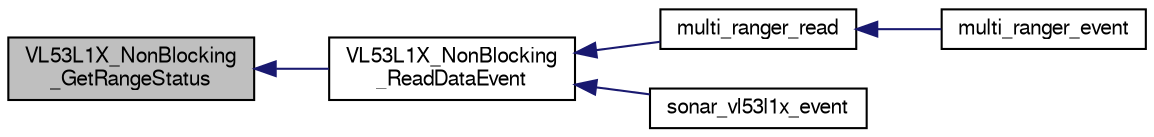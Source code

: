 digraph "VL53L1X_NonBlocking_GetRangeStatus"
{
  edge [fontname="FreeSans",fontsize="10",labelfontname="FreeSans",labelfontsize="10"];
  node [fontname="FreeSans",fontsize="10",shape=record];
  rankdir="LR";
  Node1 [label="VL53L1X_NonBlocking\l_GetRangeStatus",height=0.2,width=0.4,color="black", fillcolor="grey75", style="filled", fontcolor="black"];
  Node1 -> Node2 [dir="back",color="midnightblue",fontsize="10",style="solid",fontname="FreeSans"];
  Node2 [label="VL53L1X_NonBlocking\l_ReadDataEvent",height=0.2,width=0.4,color="black", fillcolor="white", style="filled",URL="$vl53l1x__nonblocking_8h.html#ae15f0a1990480af4669e18523d1b16b0",tooltip="Implement non-blocking read sequence The data reading actually starts when the read_state is set to V..."];
  Node2 -> Node3 [dir="back",color="midnightblue",fontsize="10",style="solid",fontname="FreeSans"];
  Node3 [label="multi_ranger_read",height=0.2,width=0.4,color="black", fillcolor="white", style="filled",URL="$cf__deck__multi__ranger_8c.html#a87ee4d74c4c67ff0f9c4db1e93cbe373",tooltip="Read data from a device. "];
  Node3 -> Node4 [dir="back",color="midnightblue",fontsize="10",style="solid",fontname="FreeSans"];
  Node4 [label="multi_ranger_event",height=0.2,width=0.4,color="black", fillcolor="white", style="filled",URL="$cf__deck__multi__ranger_8h.html#a9e2d42d9e59cd4622247712fc2f259b7"];
  Node2 -> Node5 [dir="back",color="midnightblue",fontsize="10",style="solid",fontname="FreeSans"];
  Node5 [label="sonar_vl53l1x_event",height=0.2,width=0.4,color="black", fillcolor="white", style="filled",URL="$sonar__vl53l1x_8h.html#a9051b587a7753bf7e3043aa92b8b3436"];
}
